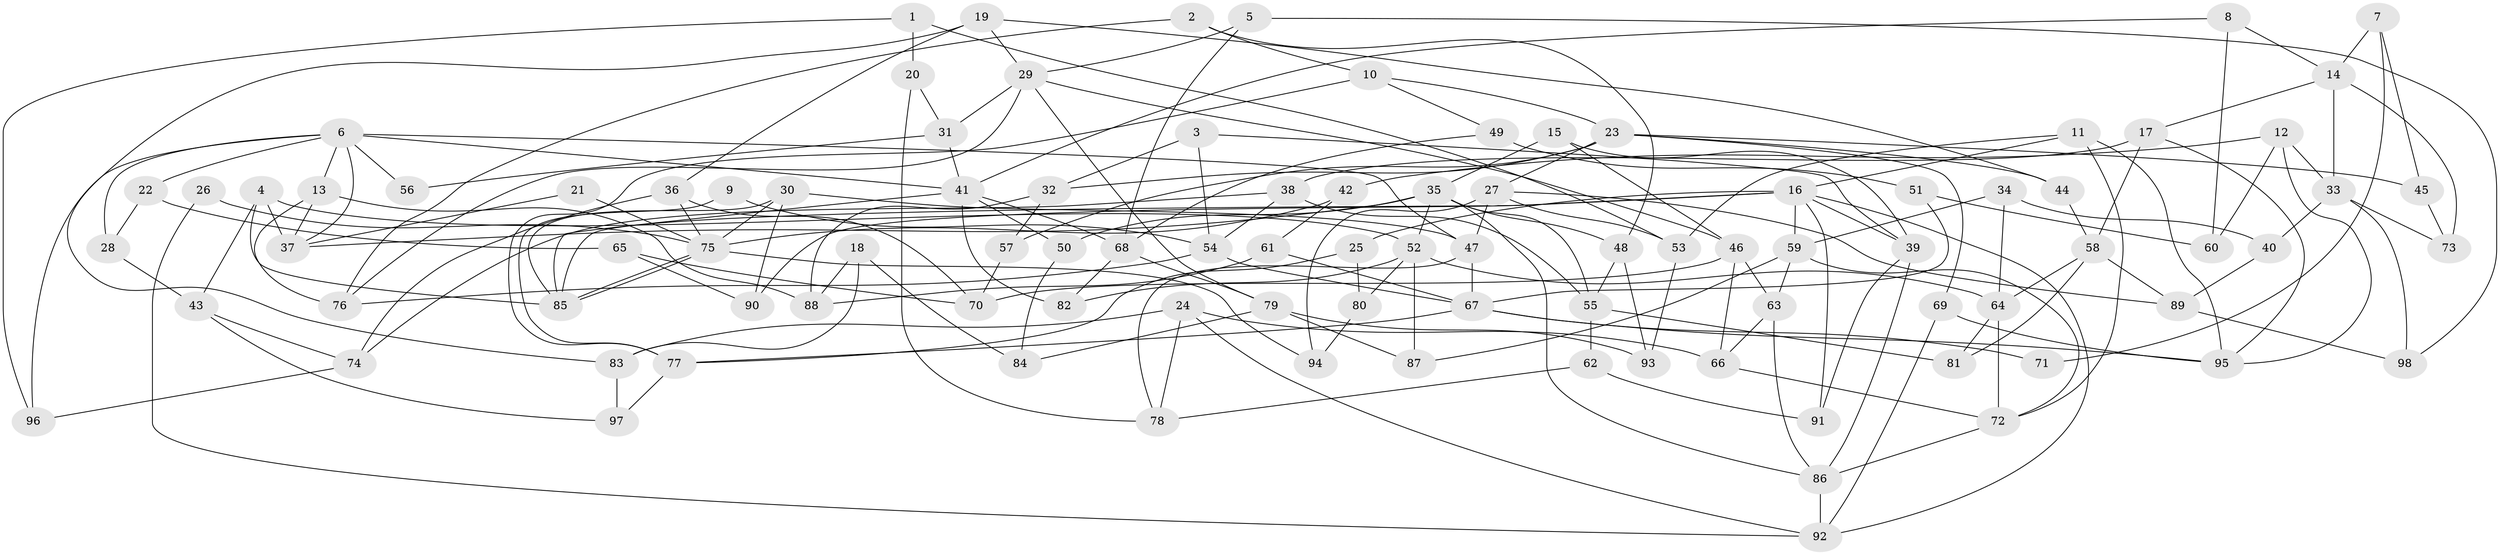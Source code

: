 // coarse degree distribution, {7: 0.05, 9: 0.025, 6: 0.175, 12: 0.05, 8: 0.05, 10: 0.05, 5: 0.225, 4: 0.1, 2: 0.075, 11: 0.05, 3: 0.15}
// Generated by graph-tools (version 1.1) at 2025/50/03/04/25 22:50:57]
// undirected, 98 vertices, 196 edges
graph export_dot {
  node [color=gray90,style=filled];
  1;
  2;
  3;
  4;
  5;
  6;
  7;
  8;
  9;
  10;
  11;
  12;
  13;
  14;
  15;
  16;
  17;
  18;
  19;
  20;
  21;
  22;
  23;
  24;
  25;
  26;
  27;
  28;
  29;
  30;
  31;
  32;
  33;
  34;
  35;
  36;
  37;
  38;
  39;
  40;
  41;
  42;
  43;
  44;
  45;
  46;
  47;
  48;
  49;
  50;
  51;
  52;
  53;
  54;
  55;
  56;
  57;
  58;
  59;
  60;
  61;
  62;
  63;
  64;
  65;
  66;
  67;
  68;
  69;
  70;
  71;
  72;
  73;
  74;
  75;
  76;
  77;
  78;
  79;
  80;
  81;
  82;
  83;
  84;
  85;
  86;
  87;
  88;
  89;
  90;
  91;
  92;
  93;
  94;
  95;
  96;
  97;
  98;
  1 -- 53;
  1 -- 96;
  1 -- 20;
  2 -- 76;
  2 -- 48;
  2 -- 10;
  3 -- 39;
  3 -- 54;
  3 -- 32;
  4 -- 43;
  4 -- 37;
  4 -- 52;
  4 -- 85;
  5 -- 29;
  5 -- 68;
  5 -- 98;
  6 -- 47;
  6 -- 41;
  6 -- 13;
  6 -- 22;
  6 -- 28;
  6 -- 37;
  6 -- 56;
  6 -- 96;
  7 -- 14;
  7 -- 45;
  7 -- 71;
  8 -- 41;
  8 -- 14;
  8 -- 60;
  9 -- 54;
  9 -- 77;
  10 -- 23;
  10 -- 49;
  10 -- 77;
  11 -- 72;
  11 -- 53;
  11 -- 16;
  11 -- 95;
  12 -- 60;
  12 -- 95;
  12 -- 33;
  12 -- 42;
  13 -- 37;
  13 -- 76;
  13 -- 88;
  14 -- 17;
  14 -- 33;
  14 -- 73;
  15 -- 39;
  15 -- 35;
  15 -- 46;
  16 -- 85;
  16 -- 25;
  16 -- 39;
  16 -- 59;
  16 -- 90;
  16 -- 91;
  16 -- 92;
  17 -- 58;
  17 -- 38;
  17 -- 95;
  18 -- 88;
  18 -- 84;
  18 -- 83;
  19 -- 36;
  19 -- 83;
  19 -- 29;
  19 -- 44;
  20 -- 78;
  20 -- 31;
  21 -- 75;
  21 -- 37;
  22 -- 28;
  22 -- 65;
  23 -- 32;
  23 -- 69;
  23 -- 27;
  23 -- 44;
  23 -- 45;
  23 -- 57;
  24 -- 66;
  24 -- 92;
  24 -- 78;
  24 -- 83;
  25 -- 77;
  25 -- 80;
  26 -- 92;
  26 -- 75;
  27 -- 47;
  27 -- 53;
  27 -- 89;
  27 -- 94;
  28 -- 43;
  29 -- 79;
  29 -- 31;
  29 -- 46;
  29 -- 76;
  30 -- 47;
  30 -- 85;
  30 -- 75;
  30 -- 90;
  31 -- 41;
  31 -- 56;
  32 -- 57;
  32 -- 88;
  33 -- 98;
  33 -- 40;
  33 -- 73;
  34 -- 64;
  34 -- 59;
  34 -- 40;
  35 -- 52;
  35 -- 86;
  35 -- 37;
  35 -- 48;
  35 -- 50;
  35 -- 55;
  36 -- 75;
  36 -- 70;
  36 -- 74;
  38 -- 54;
  38 -- 55;
  38 -- 74;
  39 -- 86;
  39 -- 91;
  40 -- 89;
  41 -- 85;
  41 -- 50;
  41 -- 68;
  41 -- 82;
  42 -- 75;
  42 -- 61;
  43 -- 74;
  43 -- 97;
  44 -- 58;
  45 -- 73;
  46 -- 63;
  46 -- 66;
  46 -- 70;
  47 -- 67;
  47 -- 78;
  48 -- 55;
  48 -- 93;
  49 -- 68;
  49 -- 51;
  50 -- 84;
  51 -- 67;
  51 -- 60;
  52 -- 80;
  52 -- 64;
  52 -- 82;
  52 -- 87;
  53 -- 93;
  54 -- 76;
  54 -- 67;
  55 -- 81;
  55 -- 62;
  57 -- 70;
  58 -- 89;
  58 -- 64;
  58 -- 81;
  59 -- 63;
  59 -- 72;
  59 -- 87;
  61 -- 88;
  61 -- 67;
  62 -- 91;
  62 -- 78;
  63 -- 66;
  63 -- 86;
  64 -- 72;
  64 -- 81;
  65 -- 90;
  65 -- 70;
  66 -- 72;
  67 -- 95;
  67 -- 71;
  67 -- 77;
  68 -- 82;
  68 -- 79;
  69 -- 95;
  69 -- 92;
  72 -- 86;
  74 -- 96;
  75 -- 85;
  75 -- 85;
  75 -- 94;
  77 -- 97;
  79 -- 87;
  79 -- 84;
  79 -- 93;
  80 -- 94;
  83 -- 97;
  86 -- 92;
  89 -- 98;
}
